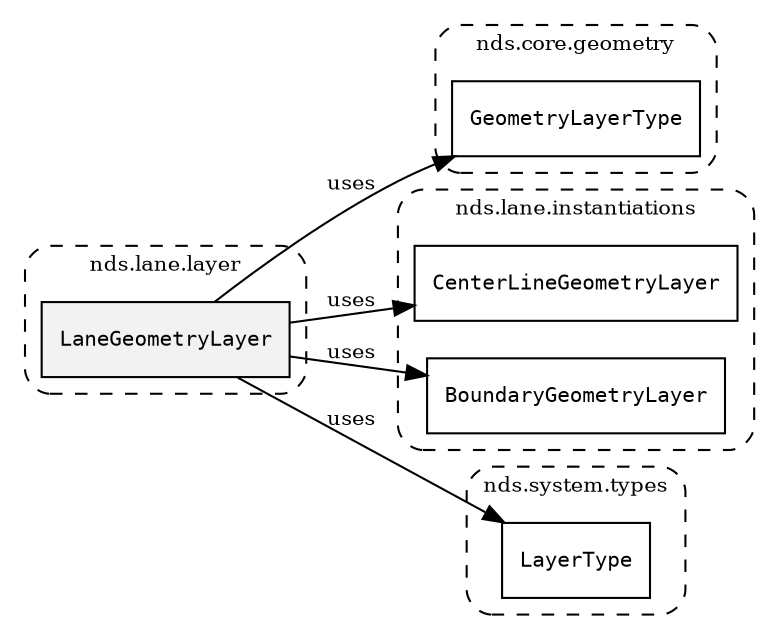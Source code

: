 /**
 * This dot file creates symbol collaboration diagram for LaneGeometryLayer.
 */
digraph ZSERIO
{
    node [shape=box, fontsize=10];
    rankdir="LR";
    fontsize=10;
    tooltip="LaneGeometryLayer collaboration diagram";

    subgraph "cluster_nds.lane.layer"
    {
        style="dashed, rounded";
        label="nds.lane.layer";
        tooltip="Package nds.lane.layer";
        href="../../../content/packages/nds.lane.layer.html#Package-nds-lane-layer";
        target="_parent";

        "LaneGeometryLayer" [style="filled", fillcolor="#0000000D", target="_parent", label=<<font face="monospace"><table align="center" border="0" cellspacing="0" cellpadding="0"><tr><td href="../../../content/packages/nds.lane.layer.html#Structure-LaneGeometryLayer" title="Structure defined in nds.lane.layer">LaneGeometryLayer</td></tr></table></font>>];
    }

    subgraph "cluster_nds.core.geometry"
    {
        style="dashed, rounded";
        label="nds.core.geometry";
        tooltip="Package nds.core.geometry";
        href="../../../content/packages/nds.core.geometry.html#Package-nds-core-geometry";
        target="_parent";

        "GeometryLayerType" [target="_parent", label=<<font face="monospace"><table align="center" border="0" cellspacing="0" cellpadding="0"><tr><td href="../../../content/packages/nds.core.geometry.html#Enum-GeometryLayerType" title="Enum defined in nds.core.geometry">GeometryLayerType</td></tr></table></font>>];
    }

    subgraph "cluster_nds.lane.instantiations"
    {
        style="dashed, rounded";
        label="nds.lane.instantiations";
        tooltip="Package nds.lane.instantiations";
        href="../../../content/packages/nds.lane.instantiations.html#Package-nds-lane-instantiations";
        target="_parent";

        "CenterLineGeometryLayer" [target="_parent", label=<<font face="monospace"><table align="center" border="0" cellspacing="0" cellpadding="0"><tr><td href="../../../content/packages/nds.lane.instantiations.html#InstantiateType-CenterLineGeometryLayer" title="InstantiateType defined in nds.lane.instantiations">CenterLineGeometryLayer</td></tr></table></font>>];
        "BoundaryGeometryLayer" [target="_parent", label=<<font face="monospace"><table align="center" border="0" cellspacing="0" cellpadding="0"><tr><td href="../../../content/packages/nds.lane.instantiations.html#InstantiateType-BoundaryGeometryLayer" title="InstantiateType defined in nds.lane.instantiations">BoundaryGeometryLayer</td></tr></table></font>>];
    }

    subgraph "cluster_nds.system.types"
    {
        style="dashed, rounded";
        label="nds.system.types";
        tooltip="Package nds.system.types";
        href="../../../content/packages/nds.system.types.html#Package-nds-system-types";
        target="_parent";

        "LayerType" [target="_parent", label=<<font face="monospace"><table align="center" border="0" cellspacing="0" cellpadding="0"><tr><td href="../../../content/packages/nds.system.types.html#Enum-LayerType" title="Enum defined in nds.system.types">LayerType</td></tr></table></font>>];
    }

    "LaneGeometryLayer" -> "GeometryLayerType" [label="uses", fontsize=10];
    "LaneGeometryLayer" -> "CenterLineGeometryLayer" [label="uses", fontsize=10];
    "LaneGeometryLayer" -> "BoundaryGeometryLayer" [label="uses", fontsize=10];
    "LaneGeometryLayer" -> "LayerType" [label="uses", fontsize=10];
}
